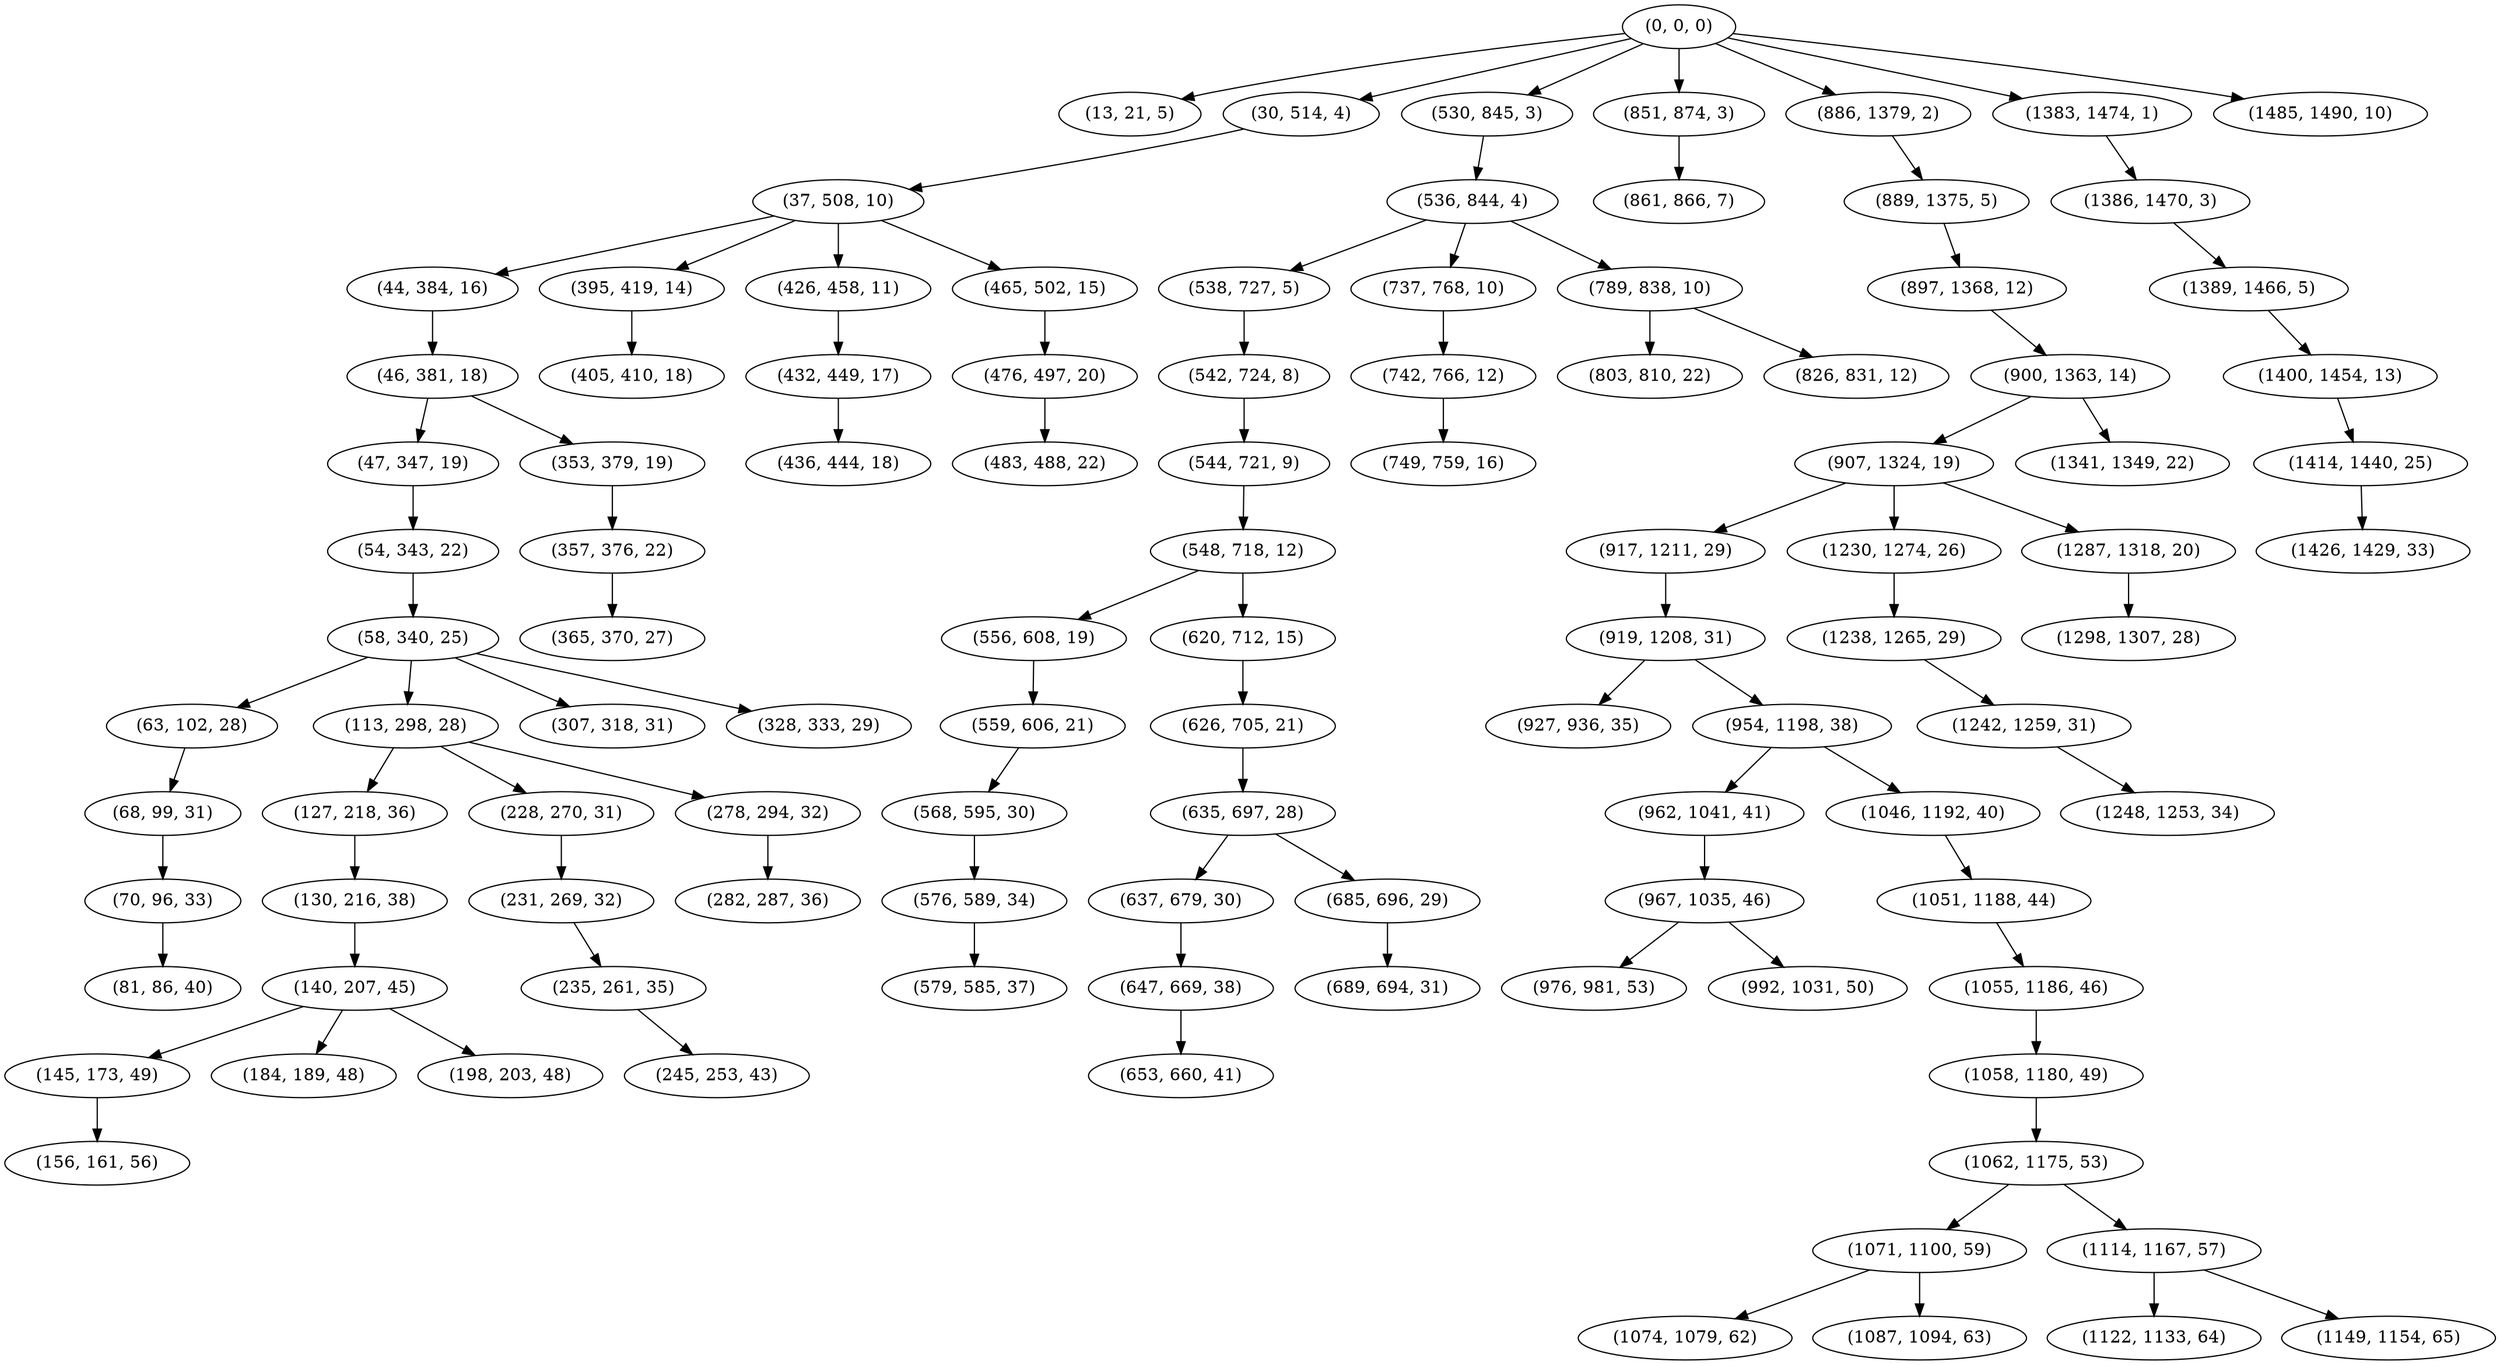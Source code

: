 digraph tree {
    "(0, 0, 0)";
    "(13, 21, 5)";
    "(30, 514, 4)";
    "(37, 508, 10)";
    "(44, 384, 16)";
    "(46, 381, 18)";
    "(47, 347, 19)";
    "(54, 343, 22)";
    "(58, 340, 25)";
    "(63, 102, 28)";
    "(68, 99, 31)";
    "(70, 96, 33)";
    "(81, 86, 40)";
    "(113, 298, 28)";
    "(127, 218, 36)";
    "(130, 216, 38)";
    "(140, 207, 45)";
    "(145, 173, 49)";
    "(156, 161, 56)";
    "(184, 189, 48)";
    "(198, 203, 48)";
    "(228, 270, 31)";
    "(231, 269, 32)";
    "(235, 261, 35)";
    "(245, 253, 43)";
    "(278, 294, 32)";
    "(282, 287, 36)";
    "(307, 318, 31)";
    "(328, 333, 29)";
    "(353, 379, 19)";
    "(357, 376, 22)";
    "(365, 370, 27)";
    "(395, 419, 14)";
    "(405, 410, 18)";
    "(426, 458, 11)";
    "(432, 449, 17)";
    "(436, 444, 18)";
    "(465, 502, 15)";
    "(476, 497, 20)";
    "(483, 488, 22)";
    "(530, 845, 3)";
    "(536, 844, 4)";
    "(538, 727, 5)";
    "(542, 724, 8)";
    "(544, 721, 9)";
    "(548, 718, 12)";
    "(556, 608, 19)";
    "(559, 606, 21)";
    "(568, 595, 30)";
    "(576, 589, 34)";
    "(579, 585, 37)";
    "(620, 712, 15)";
    "(626, 705, 21)";
    "(635, 697, 28)";
    "(637, 679, 30)";
    "(647, 669, 38)";
    "(653, 660, 41)";
    "(685, 696, 29)";
    "(689, 694, 31)";
    "(737, 768, 10)";
    "(742, 766, 12)";
    "(749, 759, 16)";
    "(789, 838, 10)";
    "(803, 810, 22)";
    "(826, 831, 12)";
    "(851, 874, 3)";
    "(861, 866, 7)";
    "(886, 1379, 2)";
    "(889, 1375, 5)";
    "(897, 1368, 12)";
    "(900, 1363, 14)";
    "(907, 1324, 19)";
    "(917, 1211, 29)";
    "(919, 1208, 31)";
    "(927, 936, 35)";
    "(954, 1198, 38)";
    "(962, 1041, 41)";
    "(967, 1035, 46)";
    "(976, 981, 53)";
    "(992, 1031, 50)";
    "(1046, 1192, 40)";
    "(1051, 1188, 44)";
    "(1055, 1186, 46)";
    "(1058, 1180, 49)";
    "(1062, 1175, 53)";
    "(1071, 1100, 59)";
    "(1074, 1079, 62)";
    "(1087, 1094, 63)";
    "(1114, 1167, 57)";
    "(1122, 1133, 64)";
    "(1149, 1154, 65)";
    "(1230, 1274, 26)";
    "(1238, 1265, 29)";
    "(1242, 1259, 31)";
    "(1248, 1253, 34)";
    "(1287, 1318, 20)";
    "(1298, 1307, 28)";
    "(1341, 1349, 22)";
    "(1383, 1474, 1)";
    "(1386, 1470, 3)";
    "(1389, 1466, 5)";
    "(1400, 1454, 13)";
    "(1414, 1440, 25)";
    "(1426, 1429, 33)";
    "(1485, 1490, 10)";
    "(0, 0, 0)" -> "(13, 21, 5)";
    "(0, 0, 0)" -> "(30, 514, 4)";
    "(0, 0, 0)" -> "(530, 845, 3)";
    "(0, 0, 0)" -> "(851, 874, 3)";
    "(0, 0, 0)" -> "(886, 1379, 2)";
    "(0, 0, 0)" -> "(1383, 1474, 1)";
    "(0, 0, 0)" -> "(1485, 1490, 10)";
    "(30, 514, 4)" -> "(37, 508, 10)";
    "(37, 508, 10)" -> "(44, 384, 16)";
    "(37, 508, 10)" -> "(395, 419, 14)";
    "(37, 508, 10)" -> "(426, 458, 11)";
    "(37, 508, 10)" -> "(465, 502, 15)";
    "(44, 384, 16)" -> "(46, 381, 18)";
    "(46, 381, 18)" -> "(47, 347, 19)";
    "(46, 381, 18)" -> "(353, 379, 19)";
    "(47, 347, 19)" -> "(54, 343, 22)";
    "(54, 343, 22)" -> "(58, 340, 25)";
    "(58, 340, 25)" -> "(63, 102, 28)";
    "(58, 340, 25)" -> "(113, 298, 28)";
    "(58, 340, 25)" -> "(307, 318, 31)";
    "(58, 340, 25)" -> "(328, 333, 29)";
    "(63, 102, 28)" -> "(68, 99, 31)";
    "(68, 99, 31)" -> "(70, 96, 33)";
    "(70, 96, 33)" -> "(81, 86, 40)";
    "(113, 298, 28)" -> "(127, 218, 36)";
    "(113, 298, 28)" -> "(228, 270, 31)";
    "(113, 298, 28)" -> "(278, 294, 32)";
    "(127, 218, 36)" -> "(130, 216, 38)";
    "(130, 216, 38)" -> "(140, 207, 45)";
    "(140, 207, 45)" -> "(145, 173, 49)";
    "(140, 207, 45)" -> "(184, 189, 48)";
    "(140, 207, 45)" -> "(198, 203, 48)";
    "(145, 173, 49)" -> "(156, 161, 56)";
    "(228, 270, 31)" -> "(231, 269, 32)";
    "(231, 269, 32)" -> "(235, 261, 35)";
    "(235, 261, 35)" -> "(245, 253, 43)";
    "(278, 294, 32)" -> "(282, 287, 36)";
    "(353, 379, 19)" -> "(357, 376, 22)";
    "(357, 376, 22)" -> "(365, 370, 27)";
    "(395, 419, 14)" -> "(405, 410, 18)";
    "(426, 458, 11)" -> "(432, 449, 17)";
    "(432, 449, 17)" -> "(436, 444, 18)";
    "(465, 502, 15)" -> "(476, 497, 20)";
    "(476, 497, 20)" -> "(483, 488, 22)";
    "(530, 845, 3)" -> "(536, 844, 4)";
    "(536, 844, 4)" -> "(538, 727, 5)";
    "(536, 844, 4)" -> "(737, 768, 10)";
    "(536, 844, 4)" -> "(789, 838, 10)";
    "(538, 727, 5)" -> "(542, 724, 8)";
    "(542, 724, 8)" -> "(544, 721, 9)";
    "(544, 721, 9)" -> "(548, 718, 12)";
    "(548, 718, 12)" -> "(556, 608, 19)";
    "(548, 718, 12)" -> "(620, 712, 15)";
    "(556, 608, 19)" -> "(559, 606, 21)";
    "(559, 606, 21)" -> "(568, 595, 30)";
    "(568, 595, 30)" -> "(576, 589, 34)";
    "(576, 589, 34)" -> "(579, 585, 37)";
    "(620, 712, 15)" -> "(626, 705, 21)";
    "(626, 705, 21)" -> "(635, 697, 28)";
    "(635, 697, 28)" -> "(637, 679, 30)";
    "(635, 697, 28)" -> "(685, 696, 29)";
    "(637, 679, 30)" -> "(647, 669, 38)";
    "(647, 669, 38)" -> "(653, 660, 41)";
    "(685, 696, 29)" -> "(689, 694, 31)";
    "(737, 768, 10)" -> "(742, 766, 12)";
    "(742, 766, 12)" -> "(749, 759, 16)";
    "(789, 838, 10)" -> "(803, 810, 22)";
    "(789, 838, 10)" -> "(826, 831, 12)";
    "(851, 874, 3)" -> "(861, 866, 7)";
    "(886, 1379, 2)" -> "(889, 1375, 5)";
    "(889, 1375, 5)" -> "(897, 1368, 12)";
    "(897, 1368, 12)" -> "(900, 1363, 14)";
    "(900, 1363, 14)" -> "(907, 1324, 19)";
    "(900, 1363, 14)" -> "(1341, 1349, 22)";
    "(907, 1324, 19)" -> "(917, 1211, 29)";
    "(907, 1324, 19)" -> "(1230, 1274, 26)";
    "(907, 1324, 19)" -> "(1287, 1318, 20)";
    "(917, 1211, 29)" -> "(919, 1208, 31)";
    "(919, 1208, 31)" -> "(927, 936, 35)";
    "(919, 1208, 31)" -> "(954, 1198, 38)";
    "(954, 1198, 38)" -> "(962, 1041, 41)";
    "(954, 1198, 38)" -> "(1046, 1192, 40)";
    "(962, 1041, 41)" -> "(967, 1035, 46)";
    "(967, 1035, 46)" -> "(976, 981, 53)";
    "(967, 1035, 46)" -> "(992, 1031, 50)";
    "(1046, 1192, 40)" -> "(1051, 1188, 44)";
    "(1051, 1188, 44)" -> "(1055, 1186, 46)";
    "(1055, 1186, 46)" -> "(1058, 1180, 49)";
    "(1058, 1180, 49)" -> "(1062, 1175, 53)";
    "(1062, 1175, 53)" -> "(1071, 1100, 59)";
    "(1062, 1175, 53)" -> "(1114, 1167, 57)";
    "(1071, 1100, 59)" -> "(1074, 1079, 62)";
    "(1071, 1100, 59)" -> "(1087, 1094, 63)";
    "(1114, 1167, 57)" -> "(1122, 1133, 64)";
    "(1114, 1167, 57)" -> "(1149, 1154, 65)";
    "(1230, 1274, 26)" -> "(1238, 1265, 29)";
    "(1238, 1265, 29)" -> "(1242, 1259, 31)";
    "(1242, 1259, 31)" -> "(1248, 1253, 34)";
    "(1287, 1318, 20)" -> "(1298, 1307, 28)";
    "(1383, 1474, 1)" -> "(1386, 1470, 3)";
    "(1386, 1470, 3)" -> "(1389, 1466, 5)";
    "(1389, 1466, 5)" -> "(1400, 1454, 13)";
    "(1400, 1454, 13)" -> "(1414, 1440, 25)";
    "(1414, 1440, 25)" -> "(1426, 1429, 33)";
}
